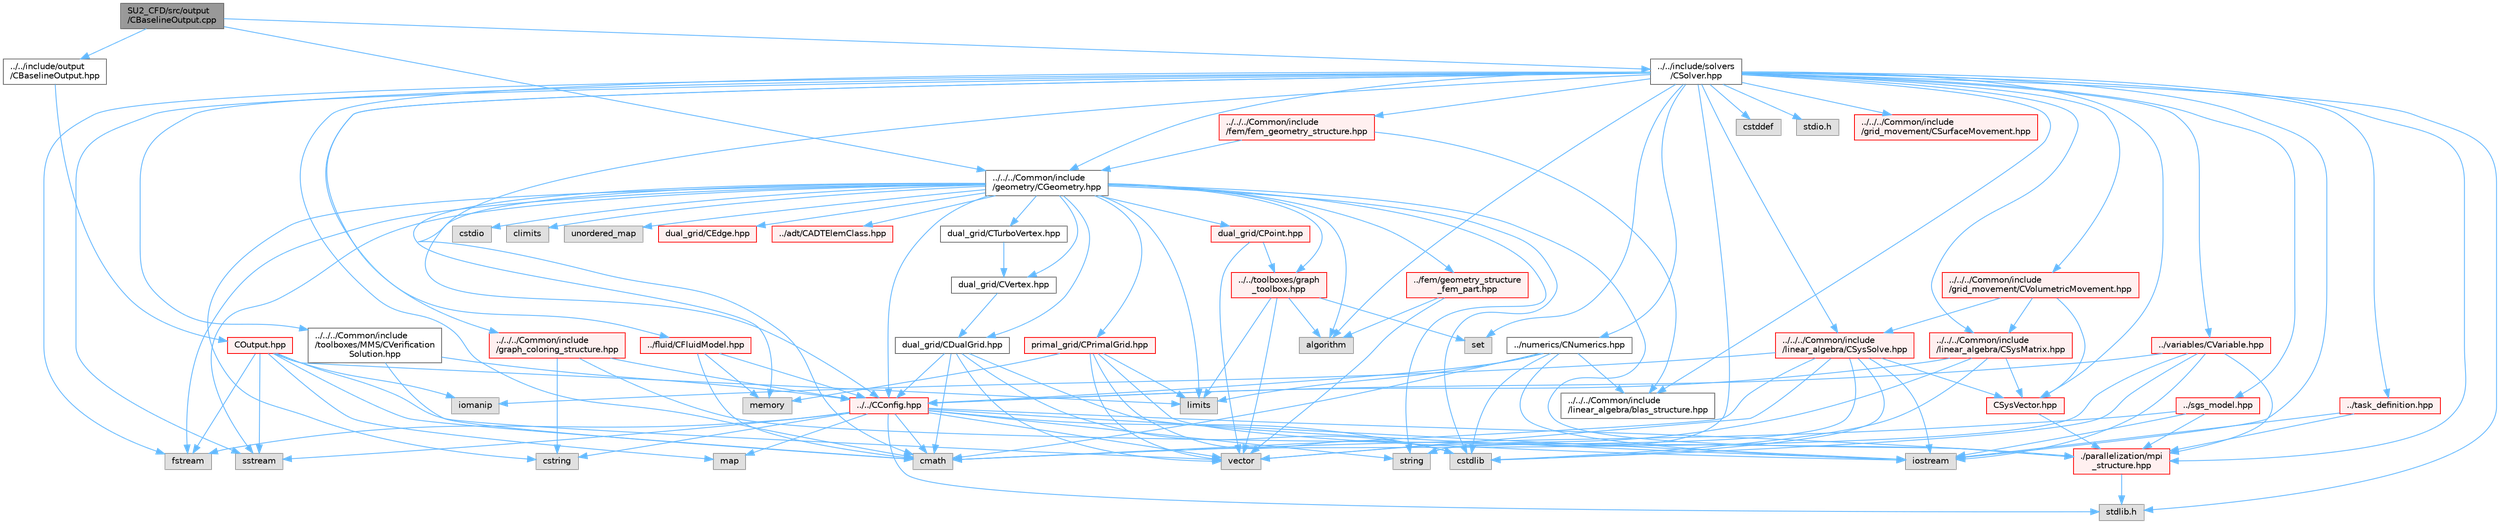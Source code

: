 digraph "SU2_CFD/src/output/CBaselineOutput.cpp"
{
 // LATEX_PDF_SIZE
  bgcolor="transparent";
  edge [fontname=Helvetica,fontsize=10,labelfontname=Helvetica,labelfontsize=10];
  node [fontname=Helvetica,fontsize=10,shape=box,height=0.2,width=0.4];
  Node1 [id="Node000001",label="SU2_CFD/src/output\l/CBaselineOutput.cpp",height=0.2,width=0.4,color="gray40", fillcolor="grey60", style="filled", fontcolor="black",tooltip="Main subroutines for flow discrete adjoint output."];
  Node1 -> Node2 [id="edge1_Node000001_Node000002",color="steelblue1",style="solid",tooltip=" "];
  Node2 [id="Node000002",label="../../include/output\l/CBaselineOutput.hpp",height=0.2,width=0.4,color="grey40", fillcolor="white", style="filled",URL="$CBaselineOutput_8hpp.html",tooltip="Headers of the baseline output."];
  Node2 -> Node3 [id="edge2_Node000002_Node000003",color="steelblue1",style="solid",tooltip=" "];
  Node3 [id="Node000003",label="COutput.hpp",height=0.2,width=0.4,color="red", fillcolor="#FFF0F0", style="filled",URL="$COutput_8hpp.html",tooltip="Headers of the output class."];
  Node3 -> Node4 [id="edge3_Node000003_Node000004",color="steelblue1",style="solid",tooltip=" "];
  Node4 [id="Node000004",label="fstream",height=0.2,width=0.4,color="grey60", fillcolor="#E0E0E0", style="filled",tooltip=" "];
  Node3 -> Node5 [id="edge4_Node000003_Node000005",color="steelblue1",style="solid",tooltip=" "];
  Node5 [id="Node000005",label="cmath",height=0.2,width=0.4,color="grey60", fillcolor="#E0E0E0", style="filled",tooltip=" "];
  Node3 -> Node6 [id="edge5_Node000003_Node000006",color="steelblue1",style="solid",tooltip=" "];
  Node6 [id="Node000006",label="map",height=0.2,width=0.4,color="grey60", fillcolor="#E0E0E0", style="filled",tooltip=" "];
  Node3 -> Node7 [id="edge6_Node000003_Node000007",color="steelblue1",style="solid",tooltip=" "];
  Node7 [id="Node000007",label="sstream",height=0.2,width=0.4,color="grey60", fillcolor="#E0E0E0", style="filled",tooltip=" "];
  Node3 -> Node8 [id="edge7_Node000003_Node000008",color="steelblue1",style="solid",tooltip=" "];
  Node8 [id="Node000008",label="iomanip",height=0.2,width=0.4,color="grey60", fillcolor="#E0E0E0", style="filled",tooltip=" "];
  Node3 -> Node9 [id="edge8_Node000003_Node000009",color="steelblue1",style="solid",tooltip=" "];
  Node9 [id="Node000009",label="limits",height=0.2,width=0.4,color="grey60", fillcolor="#E0E0E0", style="filled",tooltip=" "];
  Node3 -> Node10 [id="edge9_Node000003_Node000010",color="steelblue1",style="solid",tooltip=" "];
  Node10 [id="Node000010",label="vector",height=0.2,width=0.4,color="grey60", fillcolor="#E0E0E0", style="filled",tooltip=" "];
  Node1 -> Node36 [id="edge10_Node000001_Node000036",color="steelblue1",style="solid",tooltip=" "];
  Node36 [id="Node000036",label="../../../Common/include\l/geometry/CGeometry.hpp",height=0.2,width=0.4,color="grey40", fillcolor="white", style="filled",URL="$CGeometry_8hpp.html",tooltip="Headers of the main subroutines for creating the geometrical structure. The subroutines and functions..."];
  Node36 -> Node9 [id="edge11_Node000036_Node000009",color="steelblue1",style="solid",tooltip=" "];
  Node36 -> Node27 [id="edge12_Node000036_Node000027",color="steelblue1",style="solid",tooltip=" "];
  Node27 [id="Node000027",label="./parallelization/mpi\l_structure.hpp",height=0.2,width=0.4,color="red", fillcolor="#FFF0F0", style="filled",URL="$mpi__structure_8hpp.html",tooltip="Headers of the mpi interface for generalized datatypes. The subroutines and functions are in the mpi_..."];
  Node27 -> Node28 [id="edge13_Node000027_Node000028",color="steelblue1",style="solid",tooltip=" "];
  Node28 [id="Node000028",label="stdlib.h",height=0.2,width=0.4,color="grey60", fillcolor="#E0E0E0", style="filled",tooltip=" "];
  Node36 -> Node14 [id="edge14_Node000036_Node000014",color="steelblue1",style="solid",tooltip=" "];
  Node14 [id="Node000014",label="string",height=0.2,width=0.4,color="grey60", fillcolor="#E0E0E0", style="filled",tooltip=" "];
  Node36 -> Node4 [id="edge15_Node000036_Node000004",color="steelblue1",style="solid",tooltip=" "];
  Node36 -> Node7 [id="edge16_Node000036_Node000007",color="steelblue1",style="solid",tooltip=" "];
  Node36 -> Node5 [id="edge17_Node000036_Node000005",color="steelblue1",style="solid",tooltip=" "];
  Node36 -> Node15 [id="edge18_Node000036_Node000015",color="steelblue1",style="solid",tooltip=" "];
  Node15 [id="Node000015",label="algorithm",height=0.2,width=0.4,color="grey60", fillcolor="#E0E0E0", style="filled",tooltip=" "];
  Node36 -> Node37 [id="edge19_Node000036_Node000037",color="steelblue1",style="solid",tooltip=" "];
  Node37 [id="Node000037",label="cstring",height=0.2,width=0.4,color="grey60", fillcolor="#E0E0E0", style="filled",tooltip=" "];
  Node36 -> Node18 [id="edge20_Node000036_Node000018",color="steelblue1",style="solid",tooltip=" "];
  Node18 [id="Node000018",label="cstdio",height=0.2,width=0.4,color="grey60", fillcolor="#E0E0E0", style="filled",tooltip=" "];
  Node36 -> Node30 [id="edge21_Node000036_Node000030",color="steelblue1",style="solid",tooltip=" "];
  Node30 [id="Node000030",label="cstdlib",height=0.2,width=0.4,color="grey60", fillcolor="#E0E0E0", style="filled",tooltip=" "];
  Node36 -> Node38 [id="edge22_Node000036_Node000038",color="steelblue1",style="solid",tooltip=" "];
  Node38 [id="Node000038",label="climits",height=0.2,width=0.4,color="grey60", fillcolor="#E0E0E0", style="filled",tooltip=" "];
  Node36 -> Node33 [id="edge23_Node000036_Node000033",color="steelblue1",style="solid",tooltip=" "];
  Node33 [id="Node000033",label="memory",height=0.2,width=0.4,color="grey60", fillcolor="#E0E0E0", style="filled",tooltip=" "];
  Node36 -> Node39 [id="edge24_Node000036_Node000039",color="steelblue1",style="solid",tooltip=" "];
  Node39 [id="Node000039",label="unordered_map",height=0.2,width=0.4,color="grey60", fillcolor="#E0E0E0", style="filled",tooltip=" "];
  Node36 -> Node40 [id="edge25_Node000036_Node000040",color="steelblue1",style="solid",tooltip=" "];
  Node40 [id="Node000040",label="primal_grid/CPrimalGrid.hpp",height=0.2,width=0.4,color="red", fillcolor="#FFF0F0", style="filled",URL="$CPrimalGrid_8hpp.html",tooltip="Headers of the main subroutines for storing the primal grid structure. The subroutines and functions ..."];
  Node40 -> Node12 [id="edge26_Node000040_Node000012",color="steelblue1",style="solid",tooltip=" "];
  Node12 [id="Node000012",label="iostream",height=0.2,width=0.4,color="grey60", fillcolor="#E0E0E0", style="filled",tooltip=" "];
  Node40 -> Node10 [id="edge27_Node000040_Node000010",color="steelblue1",style="solid",tooltip=" "];
  Node40 -> Node9 [id="edge28_Node000040_Node000009",color="steelblue1",style="solid",tooltip=" "];
  Node40 -> Node30 [id="edge29_Node000040_Node000030",color="steelblue1",style="solid",tooltip=" "];
  Node40 -> Node33 [id="edge30_Node000040_Node000033",color="steelblue1",style="solid",tooltip=" "];
  Node36 -> Node41 [id="edge31_Node000036_Node000041",color="steelblue1",style="solid",tooltip=" "];
  Node41 [id="Node000041",label="dual_grid/CDualGrid.hpp",height=0.2,width=0.4,color="grey40", fillcolor="white", style="filled",URL="$CDualGrid_8hpp.html",tooltip="Headers of the main subroutines for doing the complete dual grid structure. The subroutines and funct..."];
  Node41 -> Node5 [id="edge32_Node000041_Node000005",color="steelblue1",style="solid",tooltip=" "];
  Node41 -> Node12 [id="edge33_Node000041_Node000012",color="steelblue1",style="solid",tooltip=" "];
  Node41 -> Node30 [id="edge34_Node000041_Node000030",color="steelblue1",style="solid",tooltip=" "];
  Node41 -> Node10 [id="edge35_Node000041_Node000010",color="steelblue1",style="solid",tooltip=" "];
  Node41 -> Node42 [id="edge36_Node000041_Node000042",color="steelblue1",style="solid",tooltip=" "];
  Node42 [id="Node000042",label="../../CConfig.hpp",height=0.2,width=0.4,color="red", fillcolor="#FFF0F0", style="filled",URL="$CConfig_8hpp.html",tooltip="All the information about the definition of the physical problem. The subroutines and functions are i..."];
  Node42 -> Node27 [id="edge37_Node000042_Node000027",color="steelblue1",style="solid",tooltip=" "];
  Node42 -> Node12 [id="edge38_Node000042_Node000012",color="steelblue1",style="solid",tooltip=" "];
  Node42 -> Node30 [id="edge39_Node000042_Node000030",color="steelblue1",style="solid",tooltip=" "];
  Node42 -> Node4 [id="edge40_Node000042_Node000004",color="steelblue1",style="solid",tooltip=" "];
  Node42 -> Node7 [id="edge41_Node000042_Node000007",color="steelblue1",style="solid",tooltip=" "];
  Node42 -> Node14 [id="edge42_Node000042_Node000014",color="steelblue1",style="solid",tooltip=" "];
  Node42 -> Node37 [id="edge43_Node000042_Node000037",color="steelblue1",style="solid",tooltip=" "];
  Node42 -> Node10 [id="edge44_Node000042_Node000010",color="steelblue1",style="solid",tooltip=" "];
  Node42 -> Node28 [id="edge45_Node000042_Node000028",color="steelblue1",style="solid",tooltip=" "];
  Node42 -> Node5 [id="edge46_Node000042_Node000005",color="steelblue1",style="solid",tooltip=" "];
  Node42 -> Node6 [id="edge47_Node000042_Node000006",color="steelblue1",style="solid",tooltip=" "];
  Node36 -> Node54 [id="edge48_Node000036_Node000054",color="steelblue1",style="solid",tooltip=" "];
  Node54 [id="Node000054",label="dual_grid/CPoint.hpp",height=0.2,width=0.4,color="red", fillcolor="#FFF0F0", style="filled",URL="$CPoint_8hpp.html",tooltip="Declaration of the point class that stores geometric and adjacency information for dual control volum..."];
  Node54 -> Node55 [id="edge49_Node000054_Node000055",color="steelblue1",style="solid",tooltip=" "];
  Node55 [id="Node000055",label="../../toolboxes/graph\l_toolbox.hpp",height=0.2,width=0.4,color="red", fillcolor="#FFF0F0", style="filled",URL="$graph__toolbox_8hpp.html",tooltip="Functions and classes to build/represent sparse graphs or sparse patterns."];
  Node55 -> Node56 [id="edge50_Node000055_Node000056",color="steelblue1",style="solid",tooltip=" "];
  Node56 [id="Node000056",label="set",height=0.2,width=0.4,color="grey60", fillcolor="#E0E0E0", style="filled",tooltip=" "];
  Node55 -> Node10 [id="edge51_Node000055_Node000010",color="steelblue1",style="solid",tooltip=" "];
  Node55 -> Node9 [id="edge52_Node000055_Node000009",color="steelblue1",style="solid",tooltip=" "];
  Node55 -> Node15 [id="edge53_Node000055_Node000015",color="steelblue1",style="solid",tooltip=" "];
  Node54 -> Node10 [id="edge54_Node000054_Node000010",color="steelblue1",style="solid",tooltip=" "];
  Node36 -> Node58 [id="edge55_Node000036_Node000058",color="steelblue1",style="solid",tooltip=" "];
  Node58 [id="Node000058",label="dual_grid/CEdge.hpp",height=0.2,width=0.4,color="red", fillcolor="#FFF0F0", style="filled",URL="$CEdge_8hpp.html",tooltip="Declaration of the edge class CEdge.cpp file."];
  Node36 -> Node59 [id="edge56_Node000036_Node000059",color="steelblue1",style="solid",tooltip=" "];
  Node59 [id="Node000059",label="dual_grid/CVertex.hpp",height=0.2,width=0.4,color="grey40", fillcolor="white", style="filled",URL="$CVertex_8hpp.html",tooltip="Headers of the main subroutines for doing the complete dual grid structure. The subroutines and funct..."];
  Node59 -> Node41 [id="edge57_Node000059_Node000041",color="steelblue1",style="solid",tooltip=" "];
  Node36 -> Node60 [id="edge58_Node000036_Node000060",color="steelblue1",style="solid",tooltip=" "];
  Node60 [id="Node000060",label="dual_grid/CTurboVertex.hpp",height=0.2,width=0.4,color="grey40", fillcolor="white", style="filled",URL="$CTurboVertex_8hpp.html",tooltip="Headers of the main subroutines for doing the complete dual grid structure. The subroutines and funct..."];
  Node60 -> Node59 [id="edge59_Node000060_Node000059",color="steelblue1",style="solid",tooltip=" "];
  Node36 -> Node42 [id="edge60_Node000036_Node000042",color="steelblue1",style="solid",tooltip=" "];
  Node36 -> Node61 [id="edge61_Node000036_Node000061",color="steelblue1",style="solid",tooltip=" "];
  Node61 [id="Node000061",label="../fem/geometry_structure\l_fem_part.hpp",height=0.2,width=0.4,color="red", fillcolor="#FFF0F0", style="filled",URL="$geometry__structure__fem__part_8hpp.html",tooltip="Helper classes for the Fluid FEM solver."];
  Node61 -> Node10 [id="edge62_Node000061_Node000010",color="steelblue1",style="solid",tooltip=" "];
  Node61 -> Node15 [id="edge63_Node000061_Node000015",color="steelblue1",style="solid",tooltip=" "];
  Node36 -> Node55 [id="edge64_Node000036_Node000055",color="steelblue1",style="solid",tooltip=" "];
  Node36 -> Node62 [id="edge65_Node000036_Node000062",color="steelblue1",style="solid",tooltip=" "];
  Node62 [id="Node000062",label="../adt/CADTElemClass.hpp",height=0.2,width=0.4,color="red", fillcolor="#FFF0F0", style="filled",URL="$CADTElemClass_8hpp.html",tooltip="Class for storing an ADT of (linear) elements in an arbitrary number of dimensions."];
  Node1 -> Node71 [id="edge66_Node000001_Node000071",color="steelblue1",style="solid",tooltip=" "];
  Node71 [id="Node000071",label="../../include/solvers\l/CSolver.hpp",height=0.2,width=0.4,color="grey40", fillcolor="white", style="filled",URL="$CSolver_8hpp.html",tooltip="Headers of the CSolver class which is inherited by all of the other solvers."];
  Node71 -> Node27 [id="edge67_Node000071_Node000027",color="steelblue1",style="solid",tooltip=" "];
  Node71 -> Node5 [id="edge68_Node000071_Node000005",color="steelblue1",style="solid",tooltip=" "];
  Node71 -> Node23 [id="edge69_Node000071_Node000023",color="steelblue1",style="solid",tooltip=" "];
  Node23 [id="Node000023",label="cstddef",height=0.2,width=0.4,color="grey60", fillcolor="#E0E0E0", style="filled",tooltip=" "];
  Node71 -> Node14 [id="edge70_Node000071_Node000014",color="steelblue1",style="solid",tooltip=" "];
  Node71 -> Node4 [id="edge71_Node000071_Node000004",color="steelblue1",style="solid",tooltip=" "];
  Node71 -> Node7 [id="edge72_Node000071_Node000007",color="steelblue1",style="solid",tooltip=" "];
  Node71 -> Node15 [id="edge73_Node000071_Node000015",color="steelblue1",style="solid",tooltip=" "];
  Node71 -> Node12 [id="edge74_Node000071_Node000012",color="steelblue1",style="solid",tooltip=" "];
  Node71 -> Node56 [id="edge75_Node000071_Node000056",color="steelblue1",style="solid",tooltip=" "];
  Node71 -> Node28 [id="edge76_Node000071_Node000028",color="steelblue1",style="solid",tooltip=" "];
  Node71 -> Node72 [id="edge77_Node000071_Node000072",color="steelblue1",style="solid",tooltip=" "];
  Node72 [id="Node000072",label="stdio.h",height=0.2,width=0.4,color="grey60", fillcolor="#E0E0E0", style="filled",tooltip=" "];
  Node71 -> Node66 [id="edge78_Node000071_Node000066",color="steelblue1",style="solid",tooltip=" "];
  Node66 [id="Node000066",label="../fluid/CFluidModel.hpp",height=0.2,width=0.4,color="red", fillcolor="#FFF0F0", style="filled",URL="$CFluidModel_8hpp.html",tooltip="Defines the main fluid model class for thermophysical properties."];
  Node66 -> Node5 [id="edge79_Node000066_Node000005",color="steelblue1",style="solid",tooltip=" "];
  Node66 -> Node33 [id="edge80_Node000066_Node000033",color="steelblue1",style="solid",tooltip=" "];
  Node66 -> Node42 [id="edge81_Node000066_Node000042",color="steelblue1",style="solid",tooltip=" "];
  Node71 -> Node73 [id="edge82_Node000071_Node000073",color="steelblue1",style="solid",tooltip=" "];
  Node73 [id="Node000073",label="../task_definition.hpp",height=0.2,width=0.4,color="red", fillcolor="#FFF0F0", style="filled",URL="$task__definition_8hpp.html",tooltip="Header of the task definition class for the SU2 solvers."];
  Node73 -> Node27 [id="edge83_Node000073_Node000027",color="steelblue1",style="solid",tooltip=" "];
  Node73 -> Node12 [id="edge84_Node000073_Node000012",color="steelblue1",style="solid",tooltip=" "];
  Node71 -> Node75 [id="edge85_Node000071_Node000075",color="steelblue1",style="solid",tooltip=" "];
  Node75 [id="Node000075",label="../numerics/CNumerics.hpp",height=0.2,width=0.4,color="grey40", fillcolor="white", style="filled",URL="$CNumerics_8hpp.html",tooltip="Declaration of the base numerics class, the implementation is in the CNumerics.cpp file."];
  Node75 -> Node5 [id="edge86_Node000075_Node000005",color="steelblue1",style="solid",tooltip=" "];
  Node75 -> Node12 [id="edge87_Node000075_Node000012",color="steelblue1",style="solid",tooltip=" "];
  Node75 -> Node9 [id="edge88_Node000075_Node000009",color="steelblue1",style="solid",tooltip=" "];
  Node75 -> Node30 [id="edge89_Node000075_Node000030",color="steelblue1",style="solid",tooltip=" "];
  Node75 -> Node42 [id="edge90_Node000075_Node000042",color="steelblue1",style="solid",tooltip=" "];
  Node75 -> Node76 [id="edge91_Node000075_Node000076",color="steelblue1",style="solid",tooltip=" "];
  Node76 [id="Node000076",label="../../../Common/include\l/linear_algebra/blas_structure.hpp",height=0.2,width=0.4,color="grey40", fillcolor="white", style="filled",URL="$blas__structure_8hpp.html",tooltip="Include files and headers of the functions for matrix and vector operations, which are typically foun..."];
  Node71 -> Node77 [id="edge92_Node000071_Node000077",color="steelblue1",style="solid",tooltip=" "];
  Node77 [id="Node000077",label="../sgs_model.hpp",height=0.2,width=0.4,color="red", fillcolor="#FFF0F0", style="filled",URL="$sgs__model_8hpp.html",tooltip="Headers of the LES subgrid scale models of the SU2 solvers."];
  Node77 -> Node27 [id="edge93_Node000077_Node000027",color="steelblue1",style="solid",tooltip=" "];
  Node77 -> Node12 [id="edge94_Node000077_Node000012",color="steelblue1",style="solid",tooltip=" "];
  Node77 -> Node5 [id="edge95_Node000077_Node000005",color="steelblue1",style="solid",tooltip=" "];
  Node71 -> Node79 [id="edge96_Node000071_Node000079",color="steelblue1",style="solid",tooltip=" "];
  Node79 [id="Node000079",label="../../../Common/include\l/fem/fem_geometry_structure.hpp",height=0.2,width=0.4,color="red", fillcolor="#FFF0F0", style="filled",URL="$fem__geometry__structure_8hpp.html",tooltip="Headers of the main subroutines for creating the geometrical structure for the FEM solver...."];
  Node79 -> Node36 [id="edge97_Node000079_Node000036",color="steelblue1",style="solid",tooltip=" "];
  Node79 -> Node76 [id="edge98_Node000079_Node000076",color="steelblue1",style="solid",tooltip=" "];
  Node71 -> Node36 [id="edge99_Node000071_Node000036",color="steelblue1",style="solid",tooltip=" "];
  Node71 -> Node42 [id="edge100_Node000071_Node000042",color="steelblue1",style="solid",tooltip=" "];
  Node71 -> Node82 [id="edge101_Node000071_Node000082",color="steelblue1",style="solid",tooltip=" "];
  Node82 [id="Node000082",label="../../../Common/include\l/linear_algebra/CSysMatrix.hpp",height=0.2,width=0.4,color="red", fillcolor="#FFF0F0", style="filled",URL="$CSysMatrix_8hpp.html",tooltip="Declaration of the block-sparse matrix class. The implemtation is in CSysMatrix.cpp."];
  Node82 -> Node42 [id="edge102_Node000082_Node000042",color="steelblue1",style="solid",tooltip=" "];
  Node82 -> Node83 [id="edge103_Node000082_Node000083",color="steelblue1",style="solid",tooltip=" "];
  Node83 [id="Node000083",label="CSysVector.hpp",height=0.2,width=0.4,color="red", fillcolor="#FFF0F0", style="filled",URL="$CSysVector_8hpp.html",tooltip="Declararion and inlines of the vector class used in the solution of large, distributed,..."];
  Node83 -> Node27 [id="edge104_Node000083_Node000027",color="steelblue1",style="solid",tooltip=" "];
  Node82 -> Node30 [id="edge105_Node000082_Node000030",color="steelblue1",style="solid",tooltip=" "];
  Node82 -> Node10 [id="edge106_Node000082_Node000010",color="steelblue1",style="solid",tooltip=" "];
  Node71 -> Node83 [id="edge107_Node000071_Node000083",color="steelblue1",style="solid",tooltip=" "];
  Node71 -> Node86 [id="edge108_Node000071_Node000086",color="steelblue1",style="solid",tooltip=" "];
  Node86 [id="Node000086",label="../../../Common/include\l/linear_algebra/CSysSolve.hpp",height=0.2,width=0.4,color="red", fillcolor="#FFF0F0", style="filled",URL="$CSysSolve_8hpp.html",tooltip="Headers for the classes related to linear solvers (CG, FGMRES, etc) The subroutines and functions are..."];
  Node86 -> Node5 [id="edge109_Node000086_Node000005",color="steelblue1",style="solid",tooltip=" "];
  Node86 -> Node10 [id="edge110_Node000086_Node000010",color="steelblue1",style="solid",tooltip=" "];
  Node86 -> Node12 [id="edge111_Node000086_Node000012",color="steelblue1",style="solid",tooltip=" "];
  Node86 -> Node30 [id="edge112_Node000086_Node000030",color="steelblue1",style="solid",tooltip=" "];
  Node86 -> Node8 [id="edge113_Node000086_Node000008",color="steelblue1",style="solid",tooltip=" "];
  Node86 -> Node14 [id="edge114_Node000086_Node000014",color="steelblue1",style="solid",tooltip=" "];
  Node86 -> Node83 [id="edge115_Node000086_Node000083",color="steelblue1",style="solid",tooltip=" "];
  Node71 -> Node87 [id="edge116_Node000071_Node000087",color="steelblue1",style="solid",tooltip=" "];
  Node87 [id="Node000087",label="../../../Common/include\l/grid_movement/CSurfaceMovement.hpp",height=0.2,width=0.4,color="red", fillcolor="#FFF0F0", style="filled",URL="$CSurfaceMovement_8hpp.html",tooltip="Headers of the CSurfaceMovement class."];
  Node71 -> Node91 [id="edge117_Node000071_Node000091",color="steelblue1",style="solid",tooltip=" "];
  Node91 [id="Node000091",label="../../../Common/include\l/grid_movement/CVolumetricMovement.hpp",height=0.2,width=0.4,color="red", fillcolor="#FFF0F0", style="filled",URL="$CVolumetricMovement_8hpp.html",tooltip="Headers of the CVolumetricMovement class."];
  Node91 -> Node82 [id="edge118_Node000091_Node000082",color="steelblue1",style="solid",tooltip=" "];
  Node91 -> Node83 [id="edge119_Node000091_Node000083",color="steelblue1",style="solid",tooltip=" "];
  Node91 -> Node86 [id="edge120_Node000091_Node000086",color="steelblue1",style="solid",tooltip=" "];
  Node71 -> Node76 [id="edge121_Node000071_Node000076",color="steelblue1",style="solid",tooltip=" "];
  Node71 -> Node92 [id="edge122_Node000071_Node000092",color="steelblue1",style="solid",tooltip=" "];
  Node92 [id="Node000092",label="../../../Common/include\l/graph_coloring_structure.hpp",height=0.2,width=0.4,color="red", fillcolor="#FFF0F0", style="filled",URL="$graph__coloring__structure_8hpp.html",tooltip="Include files and headers of the functions to carry out a coloring of a given graph...."];
  Node92 -> Node27 [id="edge123_Node000092_Node000027",color="steelblue1",style="solid",tooltip=" "];
  Node92 -> Node42 [id="edge124_Node000092_Node000042",color="steelblue1",style="solid",tooltip=" "];
  Node92 -> Node37 [id="edge125_Node000092_Node000037",color="steelblue1",style="solid",tooltip=" "];
  Node71 -> Node93 [id="edge126_Node000071_Node000093",color="steelblue1",style="solid",tooltip=" "];
  Node93 [id="Node000093",label="../../../Common/include\l/toolboxes/MMS/CVerification\lSolution.hpp",height=0.2,width=0.4,color="grey40", fillcolor="white", style="filled",URL="$CVerificationSolution_8hpp.html",tooltip="Header file for the base class CVerificationSolution. The implementations are in the CVerificationSol..."];
  Node93 -> Node5 [id="edge127_Node000093_Node000005",color="steelblue1",style="solid",tooltip=" "];
  Node93 -> Node42 [id="edge128_Node000093_Node000042",color="steelblue1",style="solid",tooltip=" "];
  Node71 -> Node94 [id="edge129_Node000071_Node000094",color="steelblue1",style="solid",tooltip=" "];
  Node94 [id="Node000094",label="../variables/CVariable.hpp",height=0.2,width=0.4,color="red", fillcolor="#FFF0F0", style="filled",URL="$CVariable_8hpp.html",tooltip="Declaration and inlines of the parent class for defining problem variables, function definitions in f..."];
  Node94 -> Node27 [id="edge130_Node000094_Node000027",color="steelblue1",style="solid",tooltip=" "];
  Node94 -> Node5 [id="edge131_Node000094_Node000005",color="steelblue1",style="solid",tooltip=" "];
  Node94 -> Node12 [id="edge132_Node000094_Node000012",color="steelblue1",style="solid",tooltip=" "];
  Node94 -> Node30 [id="edge133_Node000094_Node000030",color="steelblue1",style="solid",tooltip=" "];
  Node94 -> Node42 [id="edge134_Node000094_Node000042",color="steelblue1",style="solid",tooltip=" "];
}
